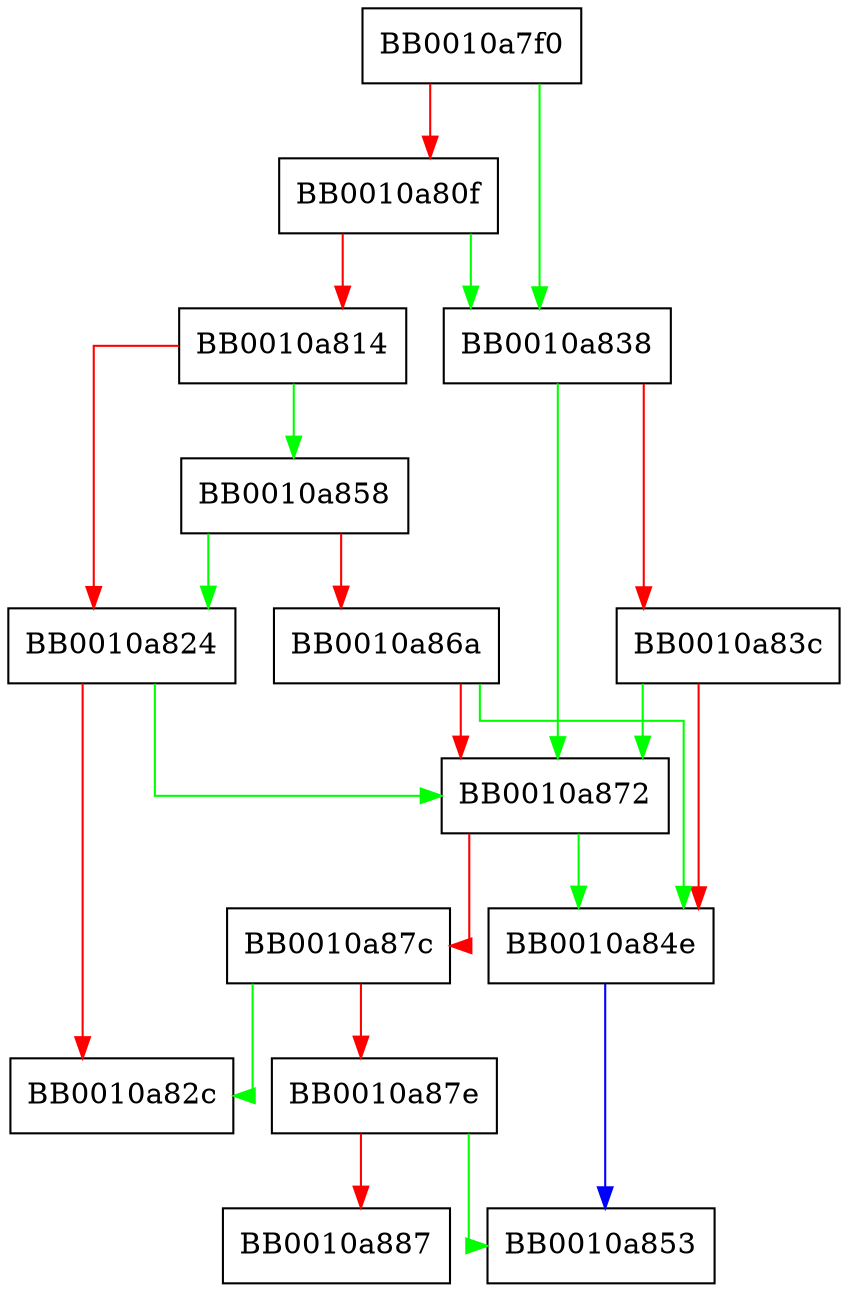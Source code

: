 digraph FUN_0010a7f0 {
  node [shape="box"];
  graph [splines=ortho];
  BB0010a7f0 -> BB0010a838 [color="green"];
  BB0010a7f0 -> BB0010a80f [color="red"];
  BB0010a80f -> BB0010a838 [color="green"];
  BB0010a80f -> BB0010a814 [color="red"];
  BB0010a814 -> BB0010a858 [color="green"];
  BB0010a814 -> BB0010a824 [color="red"];
  BB0010a824 -> BB0010a872 [color="green"];
  BB0010a824 -> BB0010a82c [color="red"];
  BB0010a838 -> BB0010a872 [color="green"];
  BB0010a838 -> BB0010a83c [color="red"];
  BB0010a83c -> BB0010a872 [color="green"];
  BB0010a83c -> BB0010a84e [color="red"];
  BB0010a84e -> BB0010a853 [color="blue"];
  BB0010a858 -> BB0010a824 [color="green"];
  BB0010a858 -> BB0010a86a [color="red"];
  BB0010a86a -> BB0010a84e [color="green"];
  BB0010a86a -> BB0010a872 [color="red"];
  BB0010a872 -> BB0010a84e [color="green"];
  BB0010a872 -> BB0010a87c [color="red"];
  BB0010a87c -> BB0010a82c [color="green"];
  BB0010a87c -> BB0010a87e [color="red"];
  BB0010a87e -> BB0010a853 [color="green"];
  BB0010a87e -> BB0010a887 [color="red"];
}